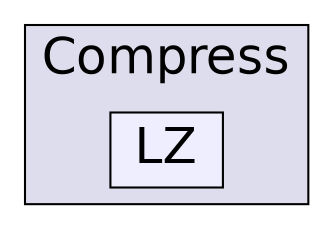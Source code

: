 digraph "C:/Users/nathanael/Documents/resizer/Plugins/SeamCarving/SevenZipReduced/Compress/LZ" {
  compound=true
  node [ fontsize="24", fontname="Helvetica"];
  edge [ labelfontsize="24", labelfontname="Helvetica"];
  subgraph clusterdir_53fd8875e9b0551f05374f8fd73272c4 {
    graph [ bgcolor="#ddddee", pencolor="black", label="Compress" fontname="Helvetica", fontsize="24", URL="dir_53fd8875e9b0551f05374f8fd73272c4.html"]
  dir_40b13a4ee4cc143dd2aadb086703750d [shape=box, label="LZ", style="filled", fillcolor="#eeeeff", pencolor="black", URL="dir_40b13a4ee4cc143dd2aadb086703750d.html"];
  }
}
